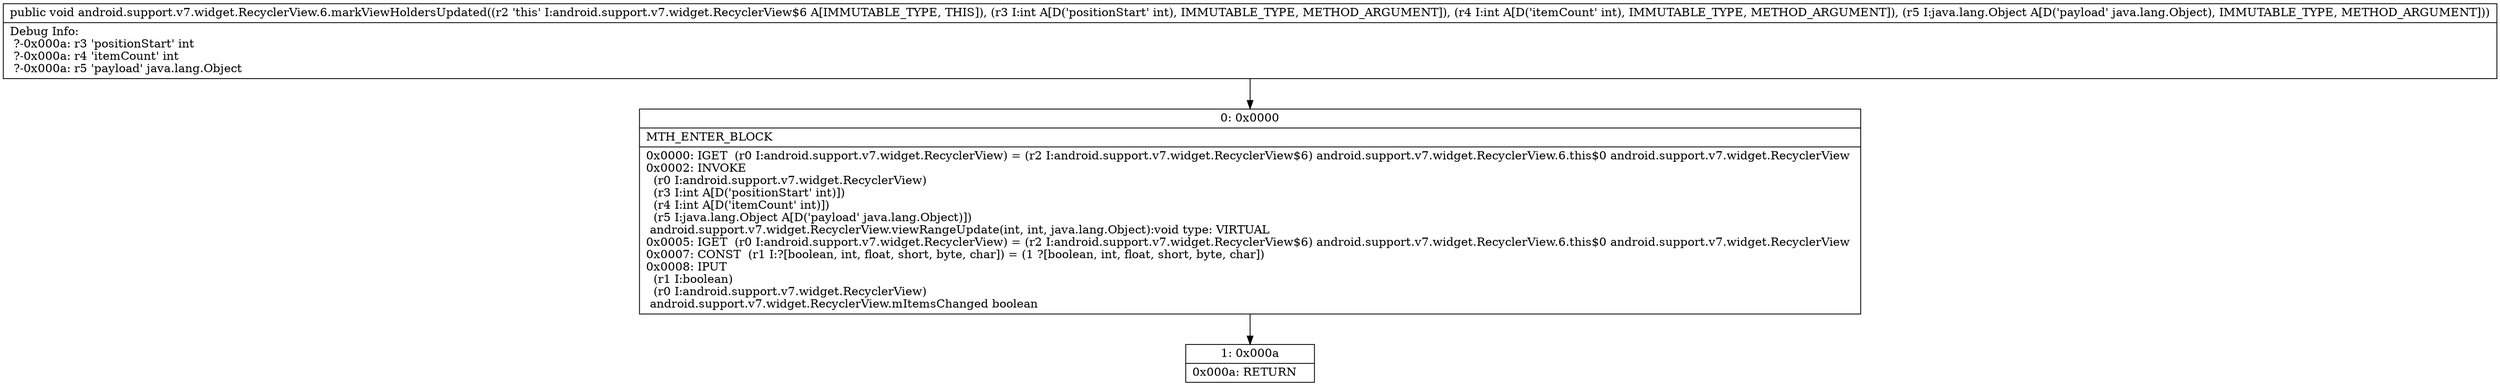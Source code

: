 digraph "CFG forandroid.support.v7.widget.RecyclerView.6.markViewHoldersUpdated(IILjava\/lang\/Object;)V" {
Node_0 [shape=record,label="{0\:\ 0x0000|MTH_ENTER_BLOCK\l|0x0000: IGET  (r0 I:android.support.v7.widget.RecyclerView) = (r2 I:android.support.v7.widget.RecyclerView$6) android.support.v7.widget.RecyclerView.6.this$0 android.support.v7.widget.RecyclerView \l0x0002: INVOKE  \l  (r0 I:android.support.v7.widget.RecyclerView)\l  (r3 I:int A[D('positionStart' int)])\l  (r4 I:int A[D('itemCount' int)])\l  (r5 I:java.lang.Object A[D('payload' java.lang.Object)])\l android.support.v7.widget.RecyclerView.viewRangeUpdate(int, int, java.lang.Object):void type: VIRTUAL \l0x0005: IGET  (r0 I:android.support.v7.widget.RecyclerView) = (r2 I:android.support.v7.widget.RecyclerView$6) android.support.v7.widget.RecyclerView.6.this$0 android.support.v7.widget.RecyclerView \l0x0007: CONST  (r1 I:?[boolean, int, float, short, byte, char]) = (1 ?[boolean, int, float, short, byte, char]) \l0x0008: IPUT  \l  (r1 I:boolean)\l  (r0 I:android.support.v7.widget.RecyclerView)\l android.support.v7.widget.RecyclerView.mItemsChanged boolean \l}"];
Node_1 [shape=record,label="{1\:\ 0x000a|0x000a: RETURN   \l}"];
MethodNode[shape=record,label="{public void android.support.v7.widget.RecyclerView.6.markViewHoldersUpdated((r2 'this' I:android.support.v7.widget.RecyclerView$6 A[IMMUTABLE_TYPE, THIS]), (r3 I:int A[D('positionStart' int), IMMUTABLE_TYPE, METHOD_ARGUMENT]), (r4 I:int A[D('itemCount' int), IMMUTABLE_TYPE, METHOD_ARGUMENT]), (r5 I:java.lang.Object A[D('payload' java.lang.Object), IMMUTABLE_TYPE, METHOD_ARGUMENT]))  | Debug Info:\l  ?\-0x000a: r3 'positionStart' int\l  ?\-0x000a: r4 'itemCount' int\l  ?\-0x000a: r5 'payload' java.lang.Object\l}"];
MethodNode -> Node_0;
Node_0 -> Node_1;
}

